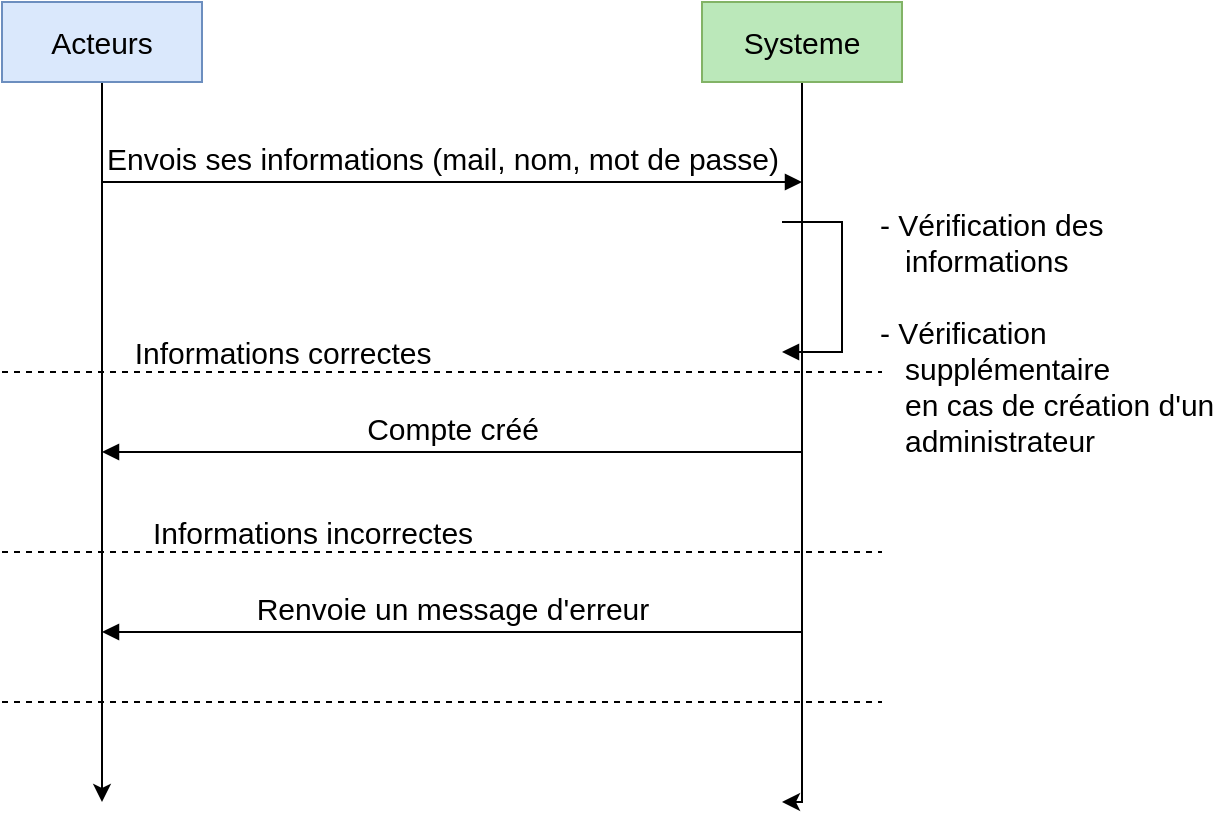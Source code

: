 <mxfile version="15.8.3" type="device"><diagram id="tyzYMp1AlKjnIEGTTdXY" name="Page-1"><mxGraphModel dx="981" dy="531" grid="1" gridSize="10" guides="1" tooltips="1" connect="1" arrows="1" fold="1" page="1" pageScale="1" pageWidth="827" pageHeight="1169" math="0" shadow="0"><root><mxCell id="0"/><mxCell id="1" parent="0"/><mxCell id="MoNN1r9xSnv5lMj9BxpJ-44" value="Envois ses informations (mail, nom, mot de passe) " style="html=1;verticalAlign=bottom;endArrow=block;fontSize=15;shadow=0;rounded=0;" edge="1" parent="1"><mxGeometry width="80" as="geometry"><mxPoint x="240" y="660" as="sourcePoint"/><mxPoint x="590" y="660" as="targetPoint"/><mxPoint x="-5" as="offset"/></mxGeometry></mxCell><mxCell id="MoNN1r9xSnv5lMj9BxpJ-45" style="edgeStyle=orthogonalEdgeStyle;orthogonalLoop=1;jettySize=auto;html=1;shadow=0;fontSize=15;rounded=0;" edge="1" parent="1" source="MoNN1r9xSnv5lMj9BxpJ-46"><mxGeometry relative="1" as="geometry"><mxPoint x="240" y="970" as="targetPoint"/></mxGeometry></mxCell><mxCell id="MoNN1r9xSnv5lMj9BxpJ-46" value="Acteurs" style="whiteSpace=wrap;html=1;shadow=0;fontSize=15;fillColor=#dae8fc;strokeColor=#6c8ebf;rounded=0;" vertex="1" parent="1"><mxGeometry x="190" y="570" width="100" height="40" as="geometry"/></mxCell><mxCell id="MoNN1r9xSnv5lMj9BxpJ-47" value="- Vérification des &lt;br&gt;&lt;div&gt;&amp;nbsp;&amp;nbsp; informations &lt;br&gt;&lt;/div&gt;&lt;div&gt;&lt;br&gt;&lt;/div&gt;&lt;div style=&quot;font-size: 15px&quot;&gt;- Vérification &lt;br&gt;&lt;/div&gt;&lt;div style=&quot;font-size: 15px&quot;&gt;&amp;nbsp;&amp;nbsp; supplémentaire &lt;br style=&quot;font-size: 15px&quot;&gt;&lt;/div&gt;&lt;div style=&quot;font-size: 15px&quot;&gt;&amp;nbsp;&amp;nbsp; en cas de création d'un &lt;br style=&quot;font-size: 15px&quot;&gt;&lt;/div&gt;&amp;nbsp;&amp;nbsp; administrateur" style="edgeStyle=orthogonalEdgeStyle;html=1;align=left;spacingLeft=2;endArrow=block;fontSize=15;shadow=0;rounded=0;" edge="1" parent="1"><mxGeometry x="0.36" y="15" relative="1" as="geometry"><mxPoint x="580" y="680" as="sourcePoint"/><Array as="points"><mxPoint x="610" y="680"/><mxPoint x="610" y="745"/><mxPoint x="580" y="745"/></Array><mxPoint x="580" y="745" as="targetPoint"/><mxPoint as="offset"/></mxGeometry></mxCell><mxCell id="MoNN1r9xSnv5lMj9BxpJ-48" style="edgeStyle=orthogonalEdgeStyle;orthogonalLoop=1;jettySize=auto;html=1;shadow=0;fontSize=15;rounded=0;" edge="1" parent="1" source="MoNN1r9xSnv5lMj9BxpJ-49"><mxGeometry relative="1" as="geometry"><mxPoint x="580" y="970" as="targetPoint"/><Array as="points"><mxPoint x="590" y="970"/></Array></mxGeometry></mxCell><mxCell id="MoNN1r9xSnv5lMj9BxpJ-49" value="Systeme" style="whiteSpace=wrap;html=1;shadow=0;fontSize=15;fillColor=#BBE8BA;strokeColor=#82b366;rounded=0;" vertex="1" parent="1"><mxGeometry x="540" y="570" width="100" height="40" as="geometry"/></mxCell><mxCell id="MoNN1r9xSnv5lMj9BxpJ-50" value="" style="endArrow=none;dashed=1;html=1;shadow=0;fontSize=15;rounded=0;" edge="1" parent="1"><mxGeometry x="190" y="900" width="50" height="50" as="geometry"><mxPoint x="190" y="920" as="sourcePoint"/><mxPoint x="630" y="920" as="targetPoint"/></mxGeometry></mxCell><mxCell id="MoNN1r9xSnv5lMj9BxpJ-52" value="" style="group;rounded=0;fontSize=15;" vertex="1" connectable="0" parent="1"><mxGeometry x="190" y="735" width="440" height="20" as="geometry"/></mxCell><mxCell id="MoNN1r9xSnv5lMj9BxpJ-53" value="" style="endArrow=none;dashed=1;html=1;shadow=0;fontSize=15;rounded=0;" edge="1" parent="MoNN1r9xSnv5lMj9BxpJ-52"><mxGeometry width="50" height="50" relative="1" as="geometry"><mxPoint y="20" as="sourcePoint"/><mxPoint x="440" y="20" as="targetPoint"/></mxGeometry></mxCell><mxCell id="MoNN1r9xSnv5lMj9BxpJ-54" value="Informations correctes" style="text;html=1;align=center;verticalAlign=middle;resizable=0;points=[];autosize=1;strokeColor=none;fillColor=none;fontSize=15;rounded=0;" vertex="1" parent="MoNN1r9xSnv5lMj9BxpJ-52"><mxGeometry x="65" width="150" height="20" as="geometry"/></mxCell><mxCell id="MoNN1r9xSnv5lMj9BxpJ-55" value="Compte créé" style="html=1;verticalAlign=bottom;endArrow=block;shadow=0;fontSize=15;rounded=0;" edge="1" parent="1"><mxGeometry width="80" relative="1" as="geometry"><mxPoint x="590" y="795" as="sourcePoint"/><mxPoint x="240" y="795" as="targetPoint"/></mxGeometry></mxCell><mxCell id="MoNN1r9xSnv5lMj9BxpJ-56" value="" style="endArrow=none;dashed=1;html=1;shadow=0;fontSize=15;rounded=0;" edge="1" parent="1"><mxGeometry x="190" y="825" width="50" height="50" as="geometry"><mxPoint x="190" y="845" as="sourcePoint"/><mxPoint x="630" y="845" as="targetPoint"/></mxGeometry></mxCell><mxCell id="MoNN1r9xSnv5lMj9BxpJ-57" value="Informations incorrectes" style="text;html=1;align=center;verticalAlign=middle;resizable=0;points=[];autosize=1;strokeColor=none;fillColor=none;fontSize=15;rounded=0;" vertex="1" parent="1"><mxGeometry x="265" y="825" width="160" height="20" as="geometry"/></mxCell><mxCell id="MoNN1r9xSnv5lMj9BxpJ-58" value="Renvoie un message d'erreur" style="html=1;verticalAlign=bottom;endArrow=block;shadow=0;fontSize=15;rounded=0;" edge="1" parent="1"><mxGeometry width="80" relative="1" as="geometry"><mxPoint x="590" y="885" as="sourcePoint"/><mxPoint x="240" y="885" as="targetPoint"/></mxGeometry></mxCell></root></mxGraphModel></diagram></mxfile>